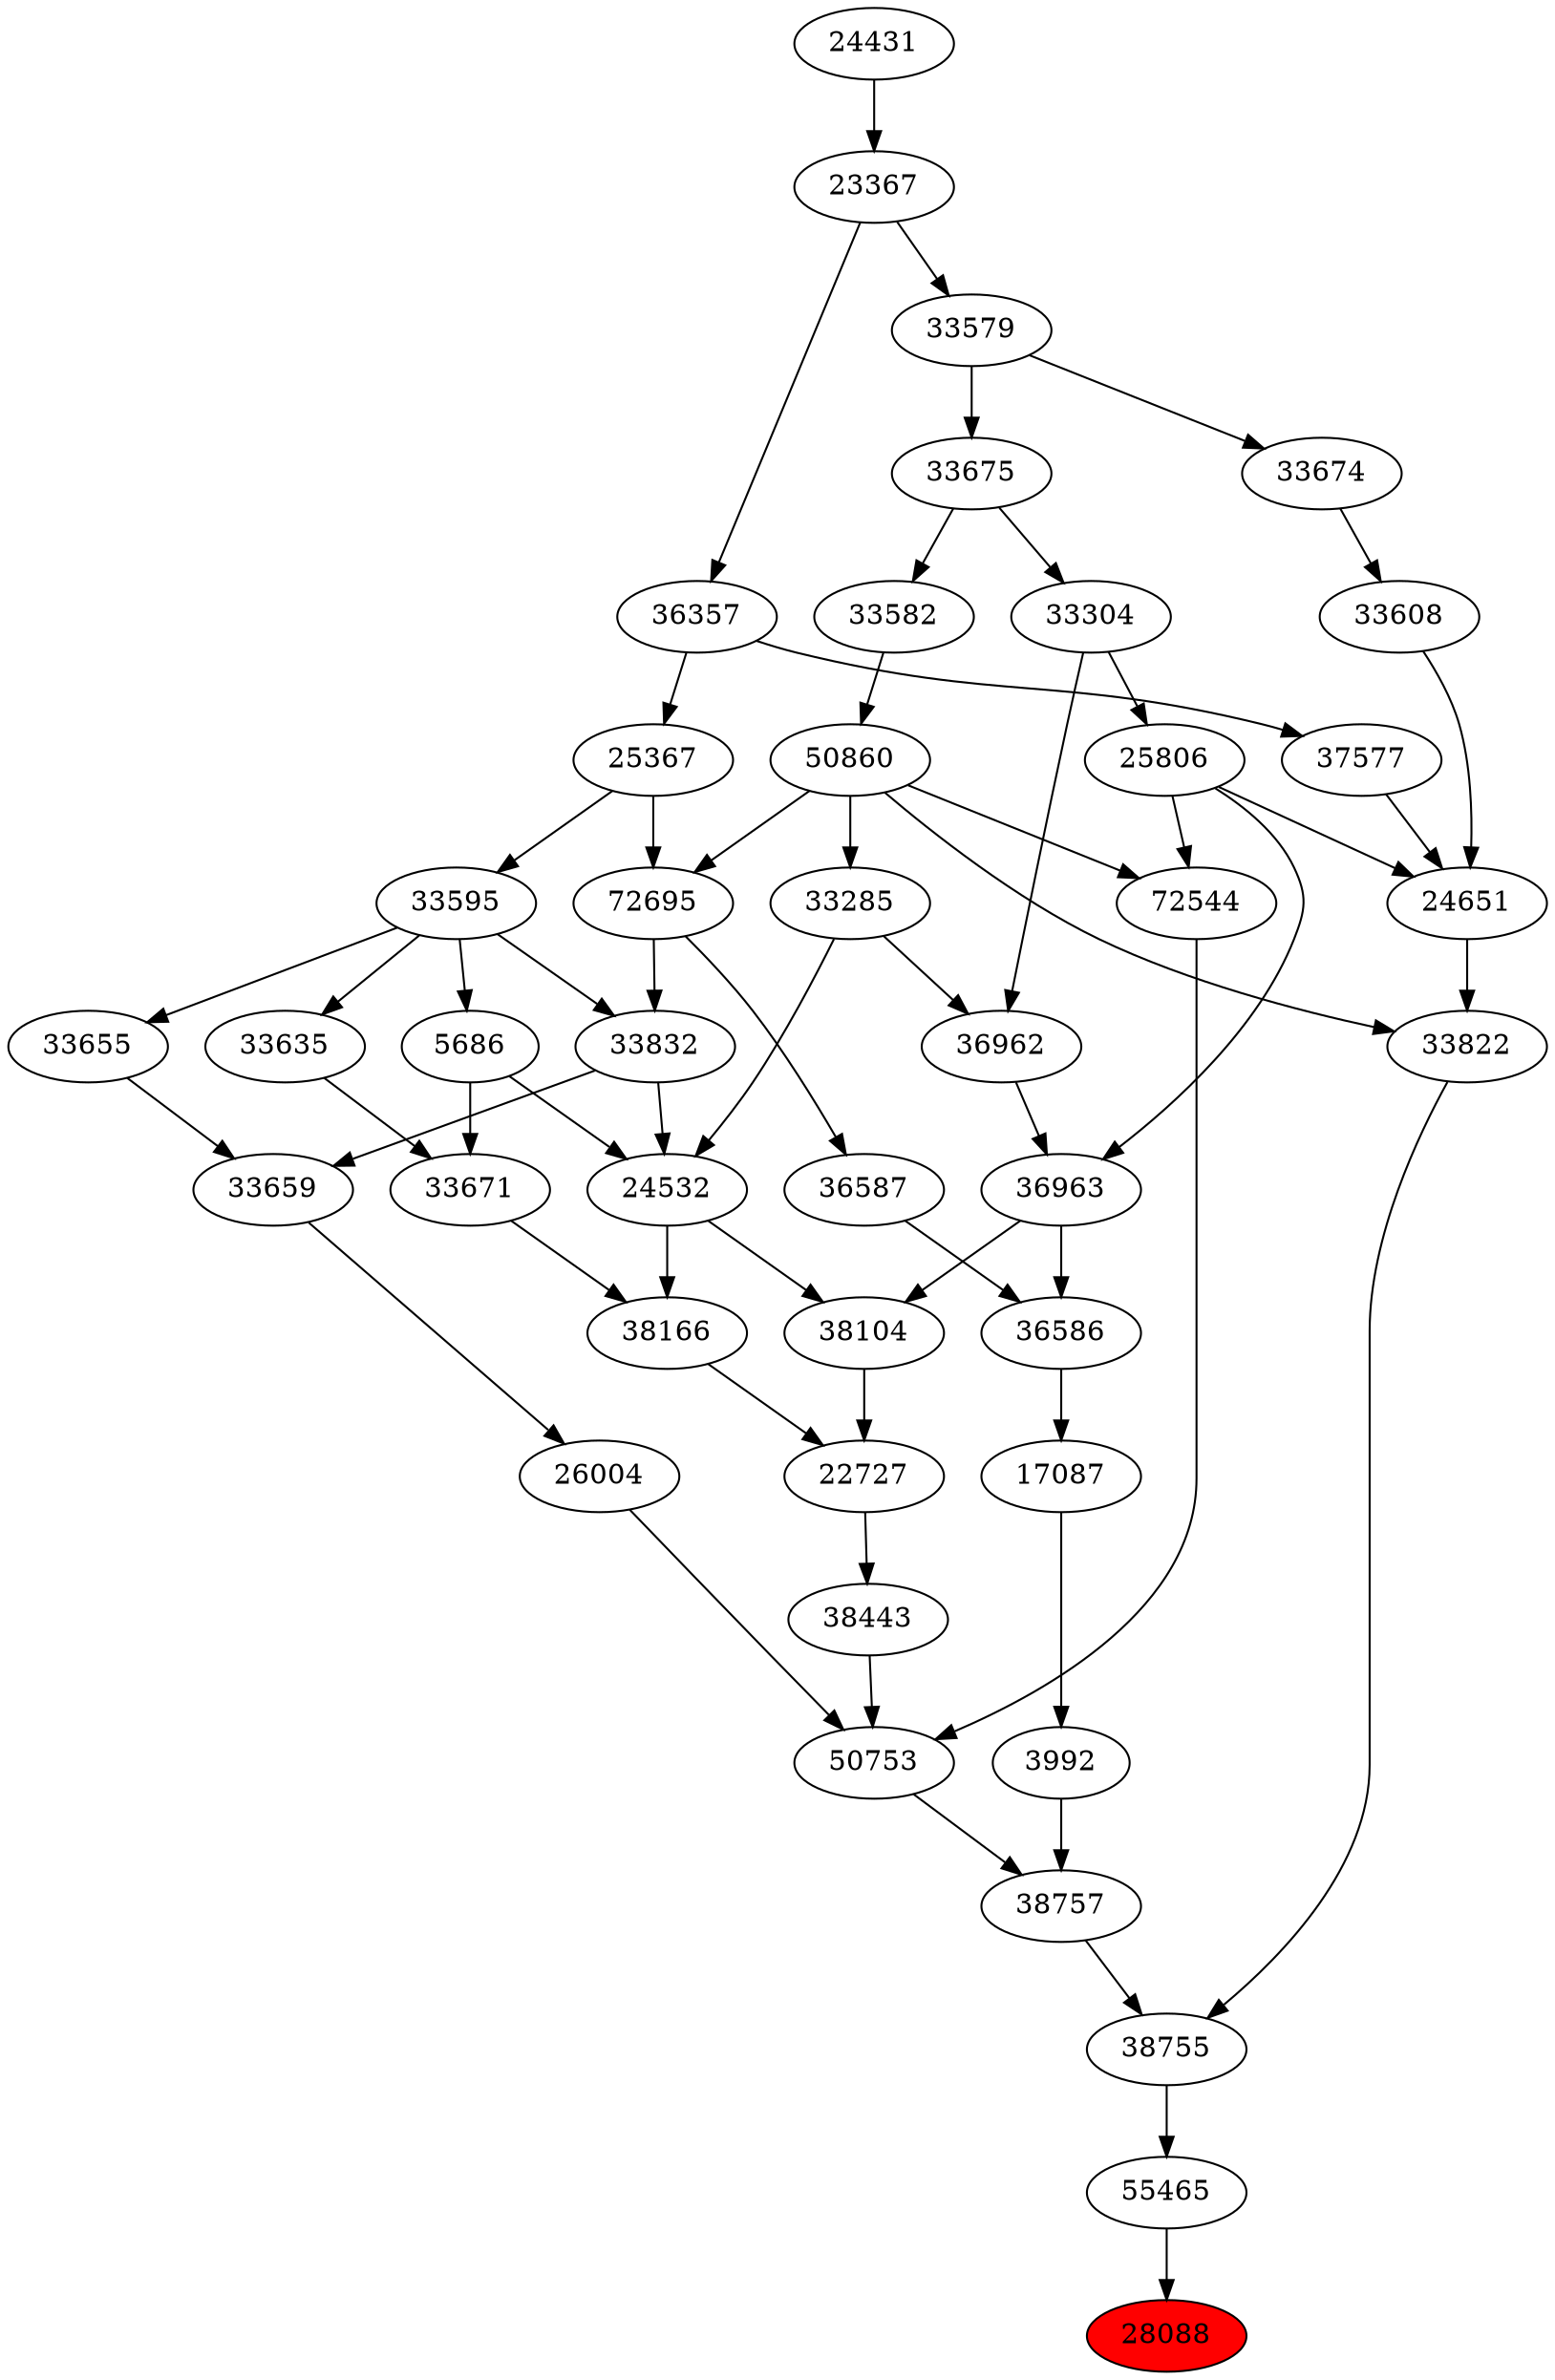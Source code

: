 strict digraph{ 
28088 [label="28088" fillcolor=red style=filled]
55465 -> 28088
55465 [label="55465"]
38755 -> 55465
38755 [label="38755"]
38757 -> 38755
33822 -> 38755
38757 [label="38757"]
50753 -> 38757
3992 -> 38757
33822 [label="33822"]
24651 -> 33822
50860 -> 33822
50753 [label="50753"]
72544 -> 50753
38443 -> 50753
26004 -> 50753
3992 [label="3992"]
17087 -> 3992
24651 [label="24651"]
25806 -> 24651
33608 -> 24651
37577 -> 24651
50860 [label="50860"]
33582 -> 50860
72544 [label="72544"]
50860 -> 72544
25806 -> 72544
38443 [label="38443"]
22727 -> 38443
26004 [label="26004"]
33659 -> 26004
17087 [label="17087"]
36586 -> 17087
25806 [label="25806"]
33304 -> 25806
33608 [label="33608"]
33674 -> 33608
37577 [label="37577"]
36357 -> 37577
33582 [label="33582"]
33675 -> 33582
22727 [label="22727"]
38104 -> 22727
38166 -> 22727
33659 [label="33659"]
33655 -> 33659
33832 -> 33659
36586 [label="36586"]
36587 -> 36586
36963 -> 36586
33304 [label="33304"]
33675 -> 33304
33674 [label="33674"]
33579 -> 33674
36357 [label="36357"]
23367 -> 36357
33675 [label="33675"]
33579 -> 33675
38104 [label="38104"]
24532 -> 38104
36963 -> 38104
38166 [label="38166"]
24532 -> 38166
33671 -> 38166
33655 [label="33655"]
33595 -> 33655
33832 [label="33832"]
72695 -> 33832
33595 -> 33832
36587 [label="36587"]
72695 -> 36587
36963 [label="36963"]
36962 -> 36963
25806 -> 36963
33579 [label="33579"]
23367 -> 33579
23367 [label="23367"]
24431 -> 23367
24532 [label="24532"]
33285 -> 24532
5686 -> 24532
33832 -> 24532
33671 [label="33671"]
5686 -> 33671
33635 -> 33671
33595 [label="33595"]
25367 -> 33595
72695 [label="72695"]
50860 -> 72695
25367 -> 72695
36962 [label="36962"]
33285 -> 36962
33304 -> 36962
24431 [label="24431"]
33285 [label="33285"]
50860 -> 33285
5686 [label="5686"]
33595 -> 5686
33635 [label="33635"]
33595 -> 33635
25367 [label="25367"]
36357 -> 25367
}
